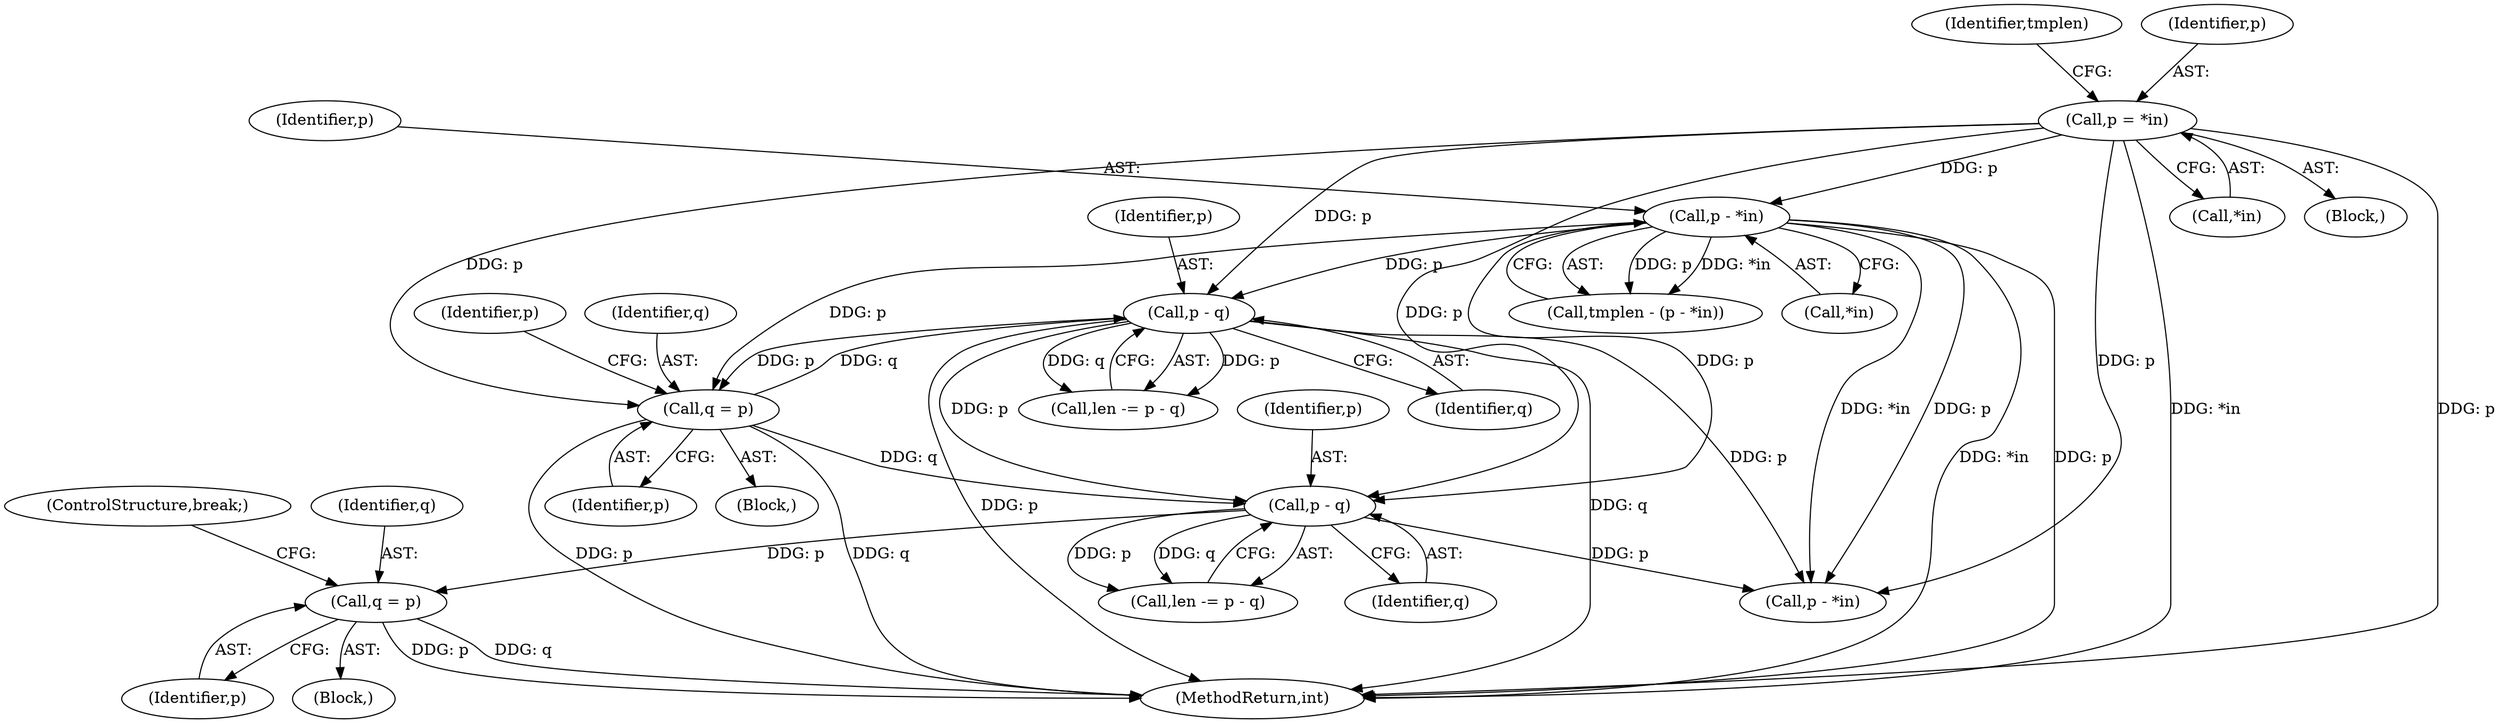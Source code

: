 digraph "0_openssl_cc598f321fbac9c04da5766243ed55d55948637d@pointer" {
"1000836" [label="(Call,q = p)"];
"1000830" [label="(Call,p - q)"];
"1000892" [label="(Call,p - q)"];
"1000682" [label="(Call,p - *in)"];
"1000615" [label="(Call,p = *in)"];
"1000811" [label="(Call,q = p)"];
"1000680" [label="(Call,tmplen - (p - *in))"];
"1000894" [label="(Identifier,q)"];
"1000893" [label="(Identifier,p)"];
"1000811" [label="(Call,q = p)"];
"1000832" [label="(Identifier,q)"];
"1000972" [label="(Call,p - *in)"];
"1000839" [label="(ControlStructure,break;)"];
"1000817" [label="(Identifier,p)"];
"1000813" [label="(Identifier,p)"];
"1000812" [label="(Identifier,q)"];
"1000838" [label="(Identifier,p)"];
"1000837" [label="(Identifier,q)"];
"1000819" [label="(Block,)"];
"1001021" [label="(MethodReturn,int)"];
"1000683" [label="(Identifier,p)"];
"1000831" [label="(Identifier,p)"];
"1000620" [label="(Identifier,tmplen)"];
"1000617" [label="(Call,*in)"];
"1000204" [label="(Block,)"];
"1000828" [label="(Call,len -= p - q)"];
"1000892" [label="(Call,p - q)"];
"1000789" [label="(Block,)"];
"1000890" [label="(Call,len -= p - q)"];
"1000684" [label="(Call,*in)"];
"1000616" [label="(Identifier,p)"];
"1000615" [label="(Call,p = *in)"];
"1000830" [label="(Call,p - q)"];
"1000682" [label="(Call,p - *in)"];
"1000836" [label="(Call,q = p)"];
"1000836" -> "1000819"  [label="AST: "];
"1000836" -> "1000838"  [label="CFG: "];
"1000837" -> "1000836"  [label="AST: "];
"1000838" -> "1000836"  [label="AST: "];
"1000839" -> "1000836"  [label="CFG: "];
"1000836" -> "1001021"  [label="DDG: p"];
"1000836" -> "1001021"  [label="DDG: q"];
"1000830" -> "1000836"  [label="DDG: p"];
"1000830" -> "1000828"  [label="AST: "];
"1000830" -> "1000832"  [label="CFG: "];
"1000831" -> "1000830"  [label="AST: "];
"1000832" -> "1000830"  [label="AST: "];
"1000828" -> "1000830"  [label="CFG: "];
"1000830" -> "1000828"  [label="DDG: p"];
"1000830" -> "1000828"  [label="DDG: q"];
"1000892" -> "1000830"  [label="DDG: p"];
"1000682" -> "1000830"  [label="DDG: p"];
"1000615" -> "1000830"  [label="DDG: p"];
"1000811" -> "1000830"  [label="DDG: q"];
"1000830" -> "1000972"  [label="DDG: p"];
"1000892" -> "1000890"  [label="AST: "];
"1000892" -> "1000894"  [label="CFG: "];
"1000893" -> "1000892"  [label="AST: "];
"1000894" -> "1000892"  [label="AST: "];
"1000890" -> "1000892"  [label="CFG: "];
"1000892" -> "1001021"  [label="DDG: p"];
"1000892" -> "1001021"  [label="DDG: q"];
"1000892" -> "1000811"  [label="DDG: p"];
"1000892" -> "1000890"  [label="DDG: p"];
"1000892" -> "1000890"  [label="DDG: q"];
"1000682" -> "1000892"  [label="DDG: p"];
"1000615" -> "1000892"  [label="DDG: p"];
"1000811" -> "1000892"  [label="DDG: q"];
"1000892" -> "1000972"  [label="DDG: p"];
"1000682" -> "1000680"  [label="AST: "];
"1000682" -> "1000684"  [label="CFG: "];
"1000683" -> "1000682"  [label="AST: "];
"1000684" -> "1000682"  [label="AST: "];
"1000680" -> "1000682"  [label="CFG: "];
"1000682" -> "1001021"  [label="DDG: *in"];
"1000682" -> "1001021"  [label="DDG: p"];
"1000682" -> "1000680"  [label="DDG: p"];
"1000682" -> "1000680"  [label="DDG: *in"];
"1000615" -> "1000682"  [label="DDG: p"];
"1000682" -> "1000811"  [label="DDG: p"];
"1000682" -> "1000972"  [label="DDG: p"];
"1000682" -> "1000972"  [label="DDG: *in"];
"1000615" -> "1000204"  [label="AST: "];
"1000615" -> "1000617"  [label="CFG: "];
"1000616" -> "1000615"  [label="AST: "];
"1000617" -> "1000615"  [label="AST: "];
"1000620" -> "1000615"  [label="CFG: "];
"1000615" -> "1001021"  [label="DDG: *in"];
"1000615" -> "1001021"  [label="DDG: p"];
"1000615" -> "1000811"  [label="DDG: p"];
"1000615" -> "1000972"  [label="DDG: p"];
"1000811" -> "1000789"  [label="AST: "];
"1000811" -> "1000813"  [label="CFG: "];
"1000812" -> "1000811"  [label="AST: "];
"1000813" -> "1000811"  [label="AST: "];
"1000817" -> "1000811"  [label="CFG: "];
"1000811" -> "1001021"  [label="DDG: p"];
"1000811" -> "1001021"  [label="DDG: q"];
}
